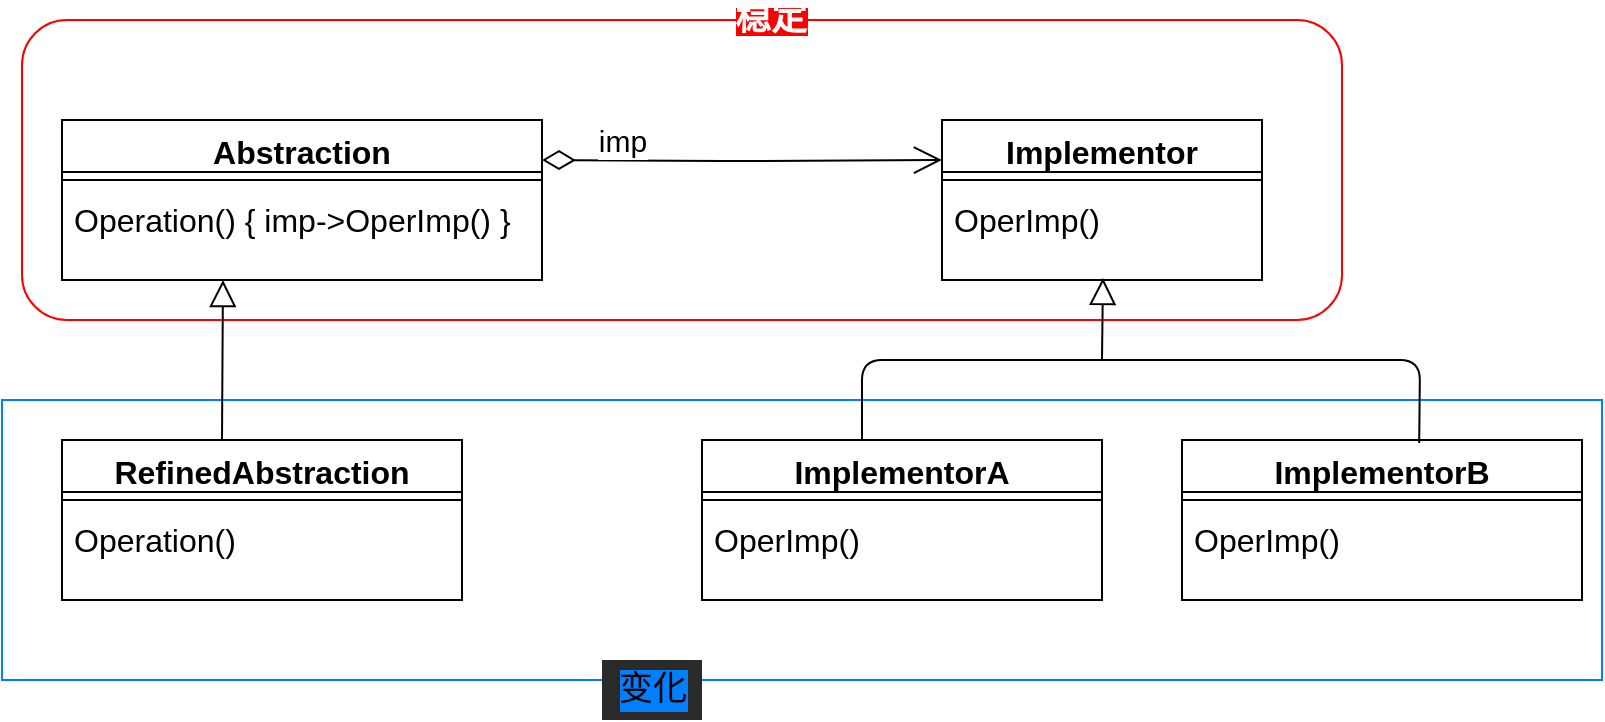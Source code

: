 <mxfile>
    <diagram id="V3vRzwqk_VqXlD4Towf4" name="第 1 页">
        <mxGraphModel dx="762" dy="610" grid="1" gridSize="10" guides="1" tooltips="1" connect="1" arrows="1" fold="1" page="1" pageScale="1" pageWidth="827" pageHeight="1169" math="0" shadow="0">
            <root>
                <mxCell id="0"/>
                <mxCell id="1" parent="0"/>
                <mxCell id="107" value="" style="whiteSpace=wrap;html=1;fillColor=none;strokeColor=#007FFF;" vertex="1" parent="1">
                    <mxGeometry x="10" y="260" width="800" height="140" as="geometry"/>
                </mxCell>
                <mxCell id="105" value="" style="rounded=1;whiteSpace=wrap;html=1;fillColor=none;strokeColor=#FF0000;" vertex="1" parent="1">
                    <mxGeometry x="20" y="70" width="660" height="150" as="geometry"/>
                </mxCell>
                <mxCell id="10" value="Abstraction" style="swimlane;fontStyle=1;align=center;verticalAlign=top;childLayout=stackLayout;horizontal=1;startSize=26;horizontalStack=0;resizeParent=1;resizeParentMax=0;resizeLast=0;collapsible=1;marginBottom=0;fontSize=16;" parent="1" vertex="1">
                    <mxGeometry x="40" y="120" width="240" height="80" as="geometry">
                        <mxRectangle x="80" y="120" width="140" height="26" as="alternateBounds"/>
                    </mxGeometry>
                </mxCell>
                <mxCell id="12" value="" style="line;strokeWidth=1;fillColor=none;align=left;verticalAlign=middle;spacingTop=-1;spacingLeft=3;spacingRight=3;rotatable=0;labelPosition=right;points=[];portConstraint=eastwest;" parent="10" vertex="1">
                    <mxGeometry y="26" width="240" height="8" as="geometry"/>
                </mxCell>
                <mxCell id="13" value="Operation() { imp-&gt;OperImp() }" style="text;strokeColor=none;fillColor=none;align=left;verticalAlign=top;spacingLeft=4;spacingRight=4;overflow=hidden;rotatable=0;points=[[0,0.5],[1,0.5]];portConstraint=eastwest;fontSize=16;" parent="10" vertex="1">
                    <mxGeometry y="34" width="240" height="46" as="geometry"/>
                </mxCell>
                <mxCell id="75" value="RefinedAbstraction" style="swimlane;fontStyle=1;align=center;verticalAlign=top;childLayout=stackLayout;horizontal=1;startSize=26;horizontalStack=0;resizeParent=1;resizeParentMax=0;resizeLast=0;collapsible=1;marginBottom=0;fontSize=16;" parent="1" vertex="1">
                    <mxGeometry x="40" y="280" width="200" height="80" as="geometry">
                        <mxRectangle x="80" y="120" width="140" height="26" as="alternateBounds"/>
                    </mxGeometry>
                </mxCell>
                <mxCell id="76" value="" style="line;strokeWidth=1;fillColor=none;align=left;verticalAlign=middle;spacingTop=-1;spacingLeft=3;spacingRight=3;rotatable=0;labelPosition=right;points=[];portConstraint=eastwest;" parent="75" vertex="1">
                    <mxGeometry y="26" width="200" height="8" as="geometry"/>
                </mxCell>
                <mxCell id="77" value="Operation()" style="text;strokeColor=none;fillColor=none;align=left;verticalAlign=top;spacingLeft=4;spacingRight=4;overflow=hidden;rotatable=0;points=[[0,0.5],[1,0.5]];portConstraint=eastwest;fontSize=16;" parent="75" vertex="1">
                    <mxGeometry y="34" width="200" height="46" as="geometry"/>
                </mxCell>
                <mxCell id="78" value="Implementor" style="swimlane;fontStyle=1;align=center;verticalAlign=top;childLayout=stackLayout;horizontal=1;startSize=26;horizontalStack=0;resizeParent=1;resizeParentMax=0;resizeLast=0;collapsible=1;marginBottom=0;fontSize=16;" parent="1" vertex="1">
                    <mxGeometry x="480" y="120" width="160" height="80" as="geometry">
                        <mxRectangle x="80" y="120" width="140" height="26" as="alternateBounds"/>
                    </mxGeometry>
                </mxCell>
                <mxCell id="79" value="" style="line;strokeWidth=1;fillColor=none;align=left;verticalAlign=middle;spacingTop=-1;spacingLeft=3;spacingRight=3;rotatable=0;labelPosition=right;points=[];portConstraint=eastwest;" parent="78" vertex="1">
                    <mxGeometry y="26" width="160" height="8" as="geometry"/>
                </mxCell>
                <mxCell id="80" value="OperImp()" style="text;strokeColor=none;fillColor=none;align=left;verticalAlign=top;spacingLeft=4;spacingRight=4;overflow=hidden;rotatable=0;points=[[0,0.5],[1,0.5]];portConstraint=eastwest;fontSize=16;" parent="78" vertex="1">
                    <mxGeometry y="34" width="160" height="46" as="geometry"/>
                </mxCell>
                <mxCell id="81" value="ImplementorA" style="swimlane;fontStyle=1;align=center;verticalAlign=top;childLayout=stackLayout;horizontal=1;startSize=26;horizontalStack=0;resizeParent=1;resizeParentMax=0;resizeLast=0;collapsible=1;marginBottom=0;fontSize=16;" parent="1" vertex="1">
                    <mxGeometry x="360" y="280" width="200" height="80" as="geometry">
                        <mxRectangle x="80" y="120" width="140" height="26" as="alternateBounds"/>
                    </mxGeometry>
                </mxCell>
                <mxCell id="82" value="" style="line;strokeWidth=1;fillColor=none;align=left;verticalAlign=middle;spacingTop=-1;spacingLeft=3;spacingRight=3;rotatable=0;labelPosition=right;points=[];portConstraint=eastwest;" parent="81" vertex="1">
                    <mxGeometry y="26" width="200" height="8" as="geometry"/>
                </mxCell>
                <mxCell id="83" value="OperImp()" style="text;strokeColor=none;fillColor=none;align=left;verticalAlign=top;spacingLeft=4;spacingRight=4;overflow=hidden;rotatable=0;points=[[0,0.5],[1,0.5]];portConstraint=eastwest;fontSize=16;" parent="81" vertex="1">
                    <mxGeometry y="34" width="200" height="46" as="geometry"/>
                </mxCell>
                <mxCell id="84" value="ImplementorB" style="swimlane;fontStyle=1;align=center;verticalAlign=top;childLayout=stackLayout;horizontal=1;startSize=26;horizontalStack=0;resizeParent=1;resizeParentMax=0;resizeLast=0;collapsible=1;marginBottom=0;fontSize=16;" parent="1" vertex="1">
                    <mxGeometry x="600" y="280" width="200" height="80" as="geometry">
                        <mxRectangle x="80" y="120" width="140" height="26" as="alternateBounds"/>
                    </mxGeometry>
                </mxCell>
                <mxCell id="85" value="" style="line;strokeWidth=1;fillColor=none;align=left;verticalAlign=middle;spacingTop=-1;spacingLeft=3;spacingRight=3;rotatable=0;labelPosition=right;points=[];portConstraint=eastwest;" parent="84" vertex="1">
                    <mxGeometry y="26" width="200" height="8" as="geometry"/>
                </mxCell>
                <mxCell id="86" value="OperImp()" style="text;strokeColor=none;fillColor=none;align=left;verticalAlign=top;spacingLeft=4;spacingRight=4;overflow=hidden;rotatable=0;points=[[0,0.5],[1,0.5]];portConstraint=eastwest;fontSize=16;" parent="84" vertex="1">
                    <mxGeometry y="34" width="200" height="46" as="geometry"/>
                </mxCell>
                <mxCell id="92" value="" style="endArrow=none;html=1;entryX=0.593;entryY=0.019;entryDx=0;entryDy=0;exitX=0.4;exitY=-0.006;exitDx=0;exitDy=0;exitPerimeter=0;entryPerimeter=0;" parent="1" target="84" edge="1" source="81">
                    <mxGeometry width="50" height="50" relative="1" as="geometry">
                        <mxPoint x="387" y="279.52" as="sourcePoint"/>
                        <mxPoint x="668.4" y="280" as="targetPoint"/>
                        <Array as="points">
                            <mxPoint x="440" y="240"/>
                            <mxPoint x="528.4" y="240"/>
                            <mxPoint x="668.4" y="240"/>
                            <mxPoint x="719" y="240"/>
                        </Array>
                    </mxGeometry>
                </mxCell>
                <mxCell id="96" value="" style="endArrow=block;html=1;endFill=0;endSize=11;entryX=0.503;entryY=0.978;entryDx=0;entryDy=0;entryPerimeter=0;" parent="1" target="80" edge="1">
                    <mxGeometry width="50" height="50" relative="1" as="geometry">
                        <mxPoint x="560" y="240" as="sourcePoint"/>
                        <mxPoint x="427" y="180" as="targetPoint"/>
                    </mxGeometry>
                </mxCell>
                <mxCell id="103" value="" style="endArrow=block;html=1;endFill=0;endSize=11;entryX=0.503;entryY=0.978;entryDx=0;entryDy=0;entryPerimeter=0;" edge="1" parent="1">
                    <mxGeometry width="50" height="50" relative="1" as="geometry">
                        <mxPoint x="120" y="280" as="sourcePoint"/>
                        <mxPoint x="120.48" y="199.998" as="targetPoint"/>
                    </mxGeometry>
                </mxCell>
                <mxCell id="104" value="imp" style="endArrow=open;html=1;endSize=12;startArrow=diamondThin;startSize=14;startFill=0;edgeStyle=orthogonalEdgeStyle;fontSize=15;entryX=0;entryY=0.25;entryDx=0;entryDy=0;" edge="1" parent="1" target="78">
                    <mxGeometry x="-0.6" y="10" relative="1" as="geometry">
                        <mxPoint x="280" y="140" as="sourcePoint"/>
                        <mxPoint x="550" y="140" as="targetPoint"/>
                        <mxPoint as="offset"/>
                    </mxGeometry>
                </mxCell>
                <mxCell id="106" value="&lt;span style=&quot;line-height: 120% ; background-color: rgb(255 , 0 , 0)&quot;&gt;&lt;font style=&quot;font-size: 18px&quot; color=&quot;#ffffff&quot;&gt;&lt;b&gt;稳定&lt;/b&gt;&lt;/font&gt;&lt;/span&gt;" style="text;html=1;align=center;verticalAlign=middle;resizable=0;points=[];autosize=1;" vertex="1" parent="1">
                    <mxGeometry x="369" y="60" width="50" height="20" as="geometry"/>
                </mxCell>
                <mxCell id="108" value="变化" style="text;html=1;align=center;verticalAlign=middle;resizable=0;points=[];autosize=1;fillColor=#2a2a2a;labelBackgroundColor=#007FFF;fontSize=17;" vertex="1" parent="1">
                    <mxGeometry x="310" y="390" width="50" height="30" as="geometry"/>
                </mxCell>
            </root>
        </mxGraphModel>
    </diagram>
</mxfile>